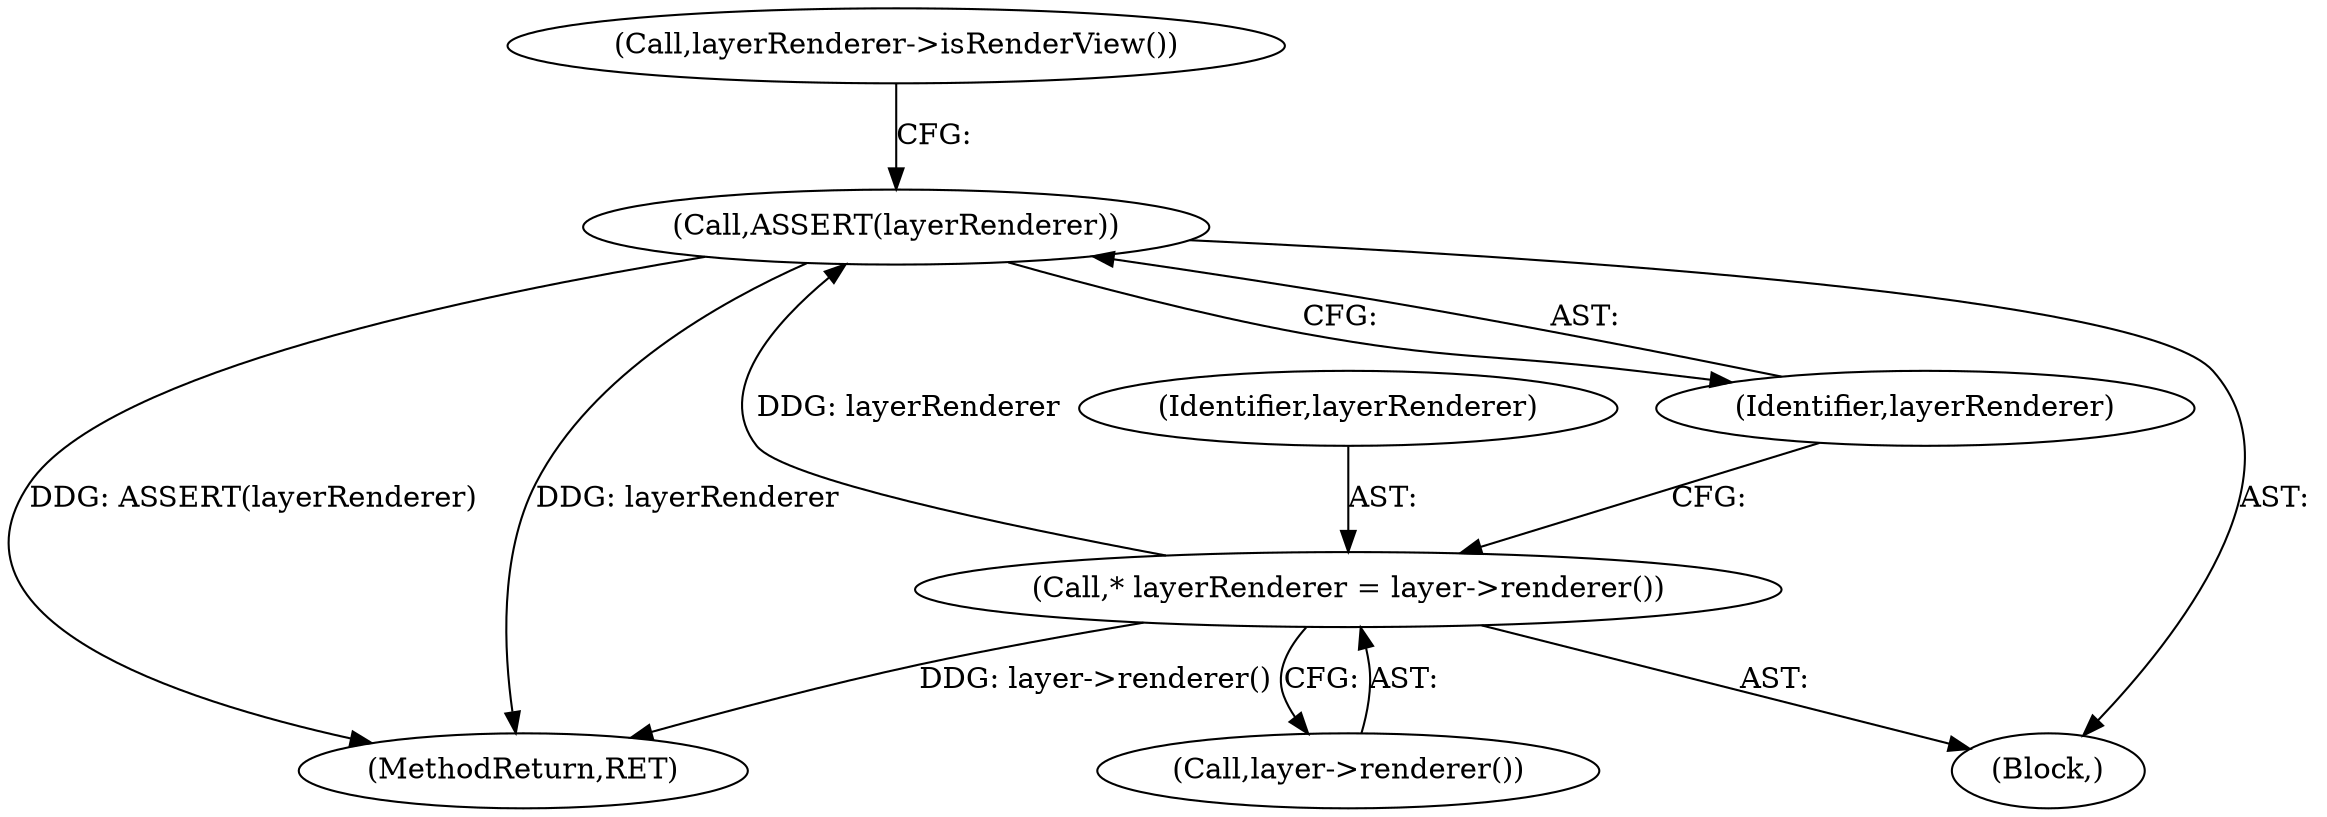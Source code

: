 digraph "0_Chrome_3057be01bcbbd1d0938afb489e18f2ca6d9b8229@pointer" {
"1000123" [label="(Call,ASSERT(layerRenderer))"];
"1000120" [label="(Call,* layerRenderer = layer->renderer())"];
"1000120" [label="(Call,* layerRenderer = layer->renderer())"];
"1000274" [label="(MethodReturn,RET)"];
"1000111" [label="(Block,)"];
"1000122" [label="(Call,layer->renderer())"];
"1000121" [label="(Identifier,layerRenderer)"];
"1000124" [label="(Identifier,layerRenderer)"];
"1000126" [label="(Call,layerRenderer->isRenderView())"];
"1000123" [label="(Call,ASSERT(layerRenderer))"];
"1000123" -> "1000111"  [label="AST: "];
"1000123" -> "1000124"  [label="CFG: "];
"1000124" -> "1000123"  [label="AST: "];
"1000126" -> "1000123"  [label="CFG: "];
"1000123" -> "1000274"  [label="DDG: ASSERT(layerRenderer)"];
"1000123" -> "1000274"  [label="DDG: layerRenderer"];
"1000120" -> "1000123"  [label="DDG: layerRenderer"];
"1000120" -> "1000111"  [label="AST: "];
"1000120" -> "1000122"  [label="CFG: "];
"1000121" -> "1000120"  [label="AST: "];
"1000122" -> "1000120"  [label="AST: "];
"1000124" -> "1000120"  [label="CFG: "];
"1000120" -> "1000274"  [label="DDG: layer->renderer()"];
}
